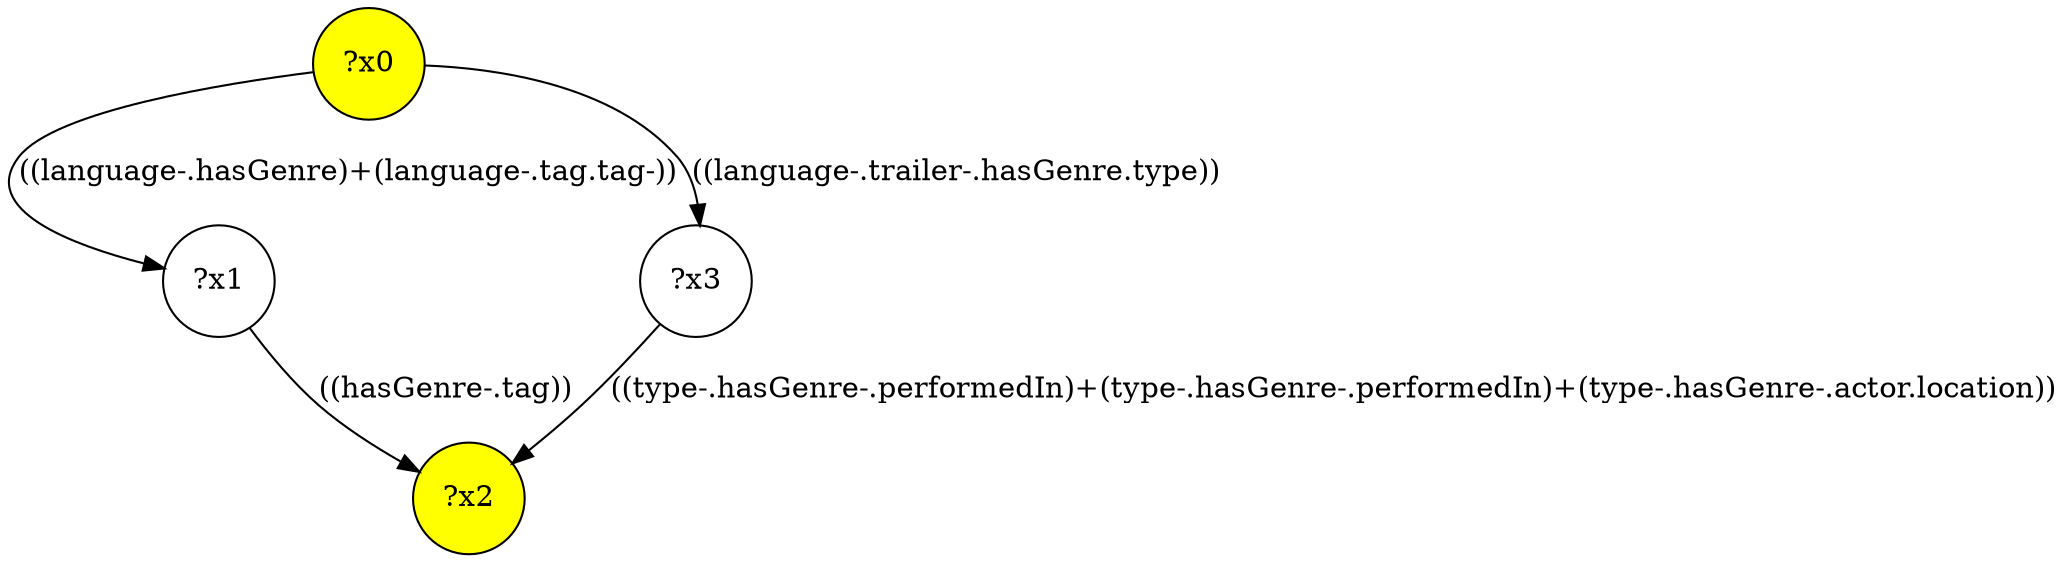 digraph g {
	x0 [fillcolor="yellow", style="filled," shape=circle, label="?x0"];
	x2 [fillcolor="yellow", style="filled," shape=circle, label="?x2"];
	x1 [shape=circle, label="?x1"];
	x0 -> x1 [label="((language-.hasGenre)+(language-.tag.tag-))"];
	x1 -> x2 [label="((hasGenre-.tag))"];
	x3 [shape=circle, label="?x3"];
	x0 -> x3 [label="((language-.trailer-.hasGenre.type))"];
	x3 -> x2 [label="((type-.hasGenre-.performedIn)+(type-.hasGenre-.performedIn)+(type-.hasGenre-.actor.location))"];
}
